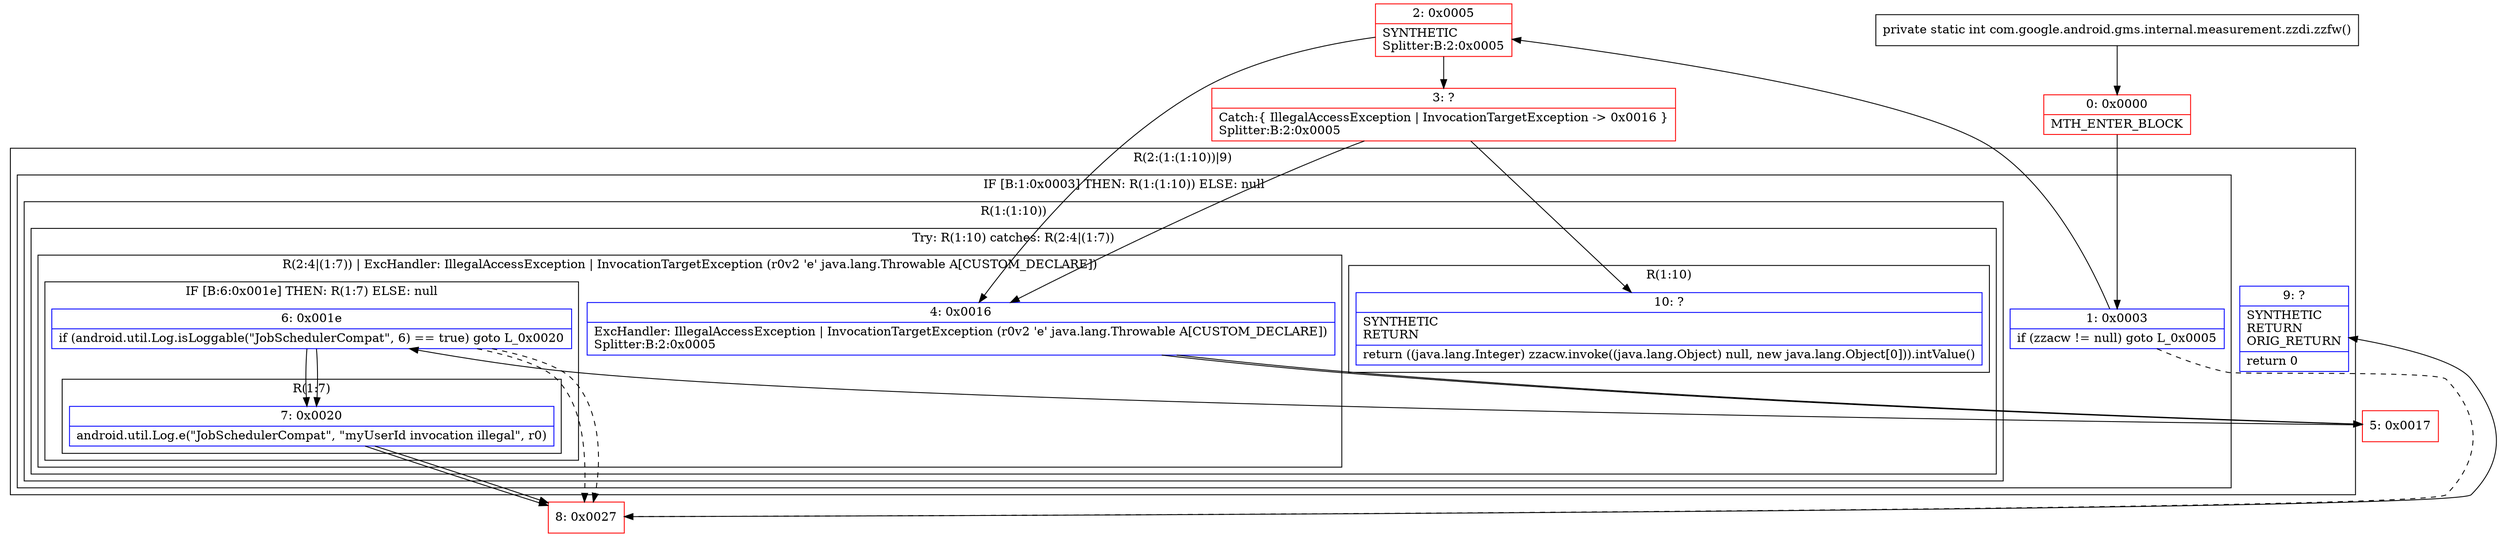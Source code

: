 digraph "CFG forcom.google.android.gms.internal.measurement.zzdi.zzfw()I" {
subgraph cluster_Region_1596592359 {
label = "R(2:(1:(1:10))|9)";
node [shape=record,color=blue];
subgraph cluster_IfRegion_1249453692 {
label = "IF [B:1:0x0003] THEN: R(1:(1:10)) ELSE: null";
node [shape=record,color=blue];
Node_1 [shape=record,label="{1\:\ 0x0003|if (zzacw != null) goto L_0x0005\l}"];
subgraph cluster_Region_1778003389 {
label = "R(1:(1:10))";
node [shape=record,color=blue];
subgraph cluster_TryCatchRegion_646649775 {
label = "Try: R(1:10) catches: R(2:4|(1:7))";
node [shape=record,color=blue];
subgraph cluster_Region_690591409 {
label = "R(1:10)";
node [shape=record,color=blue];
Node_10 [shape=record,label="{10\:\ ?|SYNTHETIC\lRETURN\l|return ((java.lang.Integer) zzacw.invoke((java.lang.Object) null, new java.lang.Object[0])).intValue()\l}"];
}
subgraph cluster_Region_719331118 {
label = "R(2:4|(1:7)) | ExcHandler: IllegalAccessException \| InvocationTargetException (r0v2 'e' java.lang.Throwable A[CUSTOM_DECLARE])\l";
node [shape=record,color=blue];
Node_4 [shape=record,label="{4\:\ 0x0016|ExcHandler: IllegalAccessException \| InvocationTargetException (r0v2 'e' java.lang.Throwable A[CUSTOM_DECLARE])\lSplitter:B:2:0x0005\l}"];
subgraph cluster_IfRegion_307189770 {
label = "IF [B:6:0x001e] THEN: R(1:7) ELSE: null";
node [shape=record,color=blue];
Node_6 [shape=record,label="{6\:\ 0x001e|if (android.util.Log.isLoggable(\"JobSchedulerCompat\", 6) == true) goto L_0x0020\l}"];
subgraph cluster_Region_1812403075 {
label = "R(1:7)";
node [shape=record,color=blue];
Node_7 [shape=record,label="{7\:\ 0x0020|android.util.Log.e(\"JobSchedulerCompat\", \"myUserId invocation illegal\", r0)\l}"];
}
}
}
}
}
}
Node_9 [shape=record,label="{9\:\ ?|SYNTHETIC\lRETURN\lORIG_RETURN\l|return 0\l}"];
}
subgraph cluster_Region_719331118 {
label = "R(2:4|(1:7)) | ExcHandler: IllegalAccessException \| InvocationTargetException (r0v2 'e' java.lang.Throwable A[CUSTOM_DECLARE])\l";
node [shape=record,color=blue];
Node_4 [shape=record,label="{4\:\ 0x0016|ExcHandler: IllegalAccessException \| InvocationTargetException (r0v2 'e' java.lang.Throwable A[CUSTOM_DECLARE])\lSplitter:B:2:0x0005\l}"];
subgraph cluster_IfRegion_307189770 {
label = "IF [B:6:0x001e] THEN: R(1:7) ELSE: null";
node [shape=record,color=blue];
Node_6 [shape=record,label="{6\:\ 0x001e|if (android.util.Log.isLoggable(\"JobSchedulerCompat\", 6) == true) goto L_0x0020\l}"];
subgraph cluster_Region_1812403075 {
label = "R(1:7)";
node [shape=record,color=blue];
Node_7 [shape=record,label="{7\:\ 0x0020|android.util.Log.e(\"JobSchedulerCompat\", \"myUserId invocation illegal\", r0)\l}"];
}
}
}
Node_0 [shape=record,color=red,label="{0\:\ 0x0000|MTH_ENTER_BLOCK\l}"];
Node_2 [shape=record,color=red,label="{2\:\ 0x0005|SYNTHETIC\lSplitter:B:2:0x0005\l}"];
Node_3 [shape=record,color=red,label="{3\:\ ?|Catch:\{ IllegalAccessException \| InvocationTargetException \-\> 0x0016 \}\lSplitter:B:2:0x0005\l}"];
Node_5 [shape=record,color=red,label="{5\:\ 0x0017}"];
Node_8 [shape=record,color=red,label="{8\:\ 0x0027}"];
MethodNode[shape=record,label="{private static int com.google.android.gms.internal.measurement.zzdi.zzfw() }"];
MethodNode -> Node_0;
Node_1 -> Node_2;
Node_1 -> Node_8[style=dashed];
Node_4 -> Node_5;
Node_6 -> Node_7;
Node_6 -> Node_8[style=dashed];
Node_7 -> Node_8;
Node_4 -> Node_5;
Node_6 -> Node_7;
Node_6 -> Node_8[style=dashed];
Node_7 -> Node_8;
Node_0 -> Node_1;
Node_2 -> Node_3;
Node_2 -> Node_4;
Node_3 -> Node_4;
Node_3 -> Node_10;
Node_5 -> Node_6;
Node_8 -> Node_9;
}

